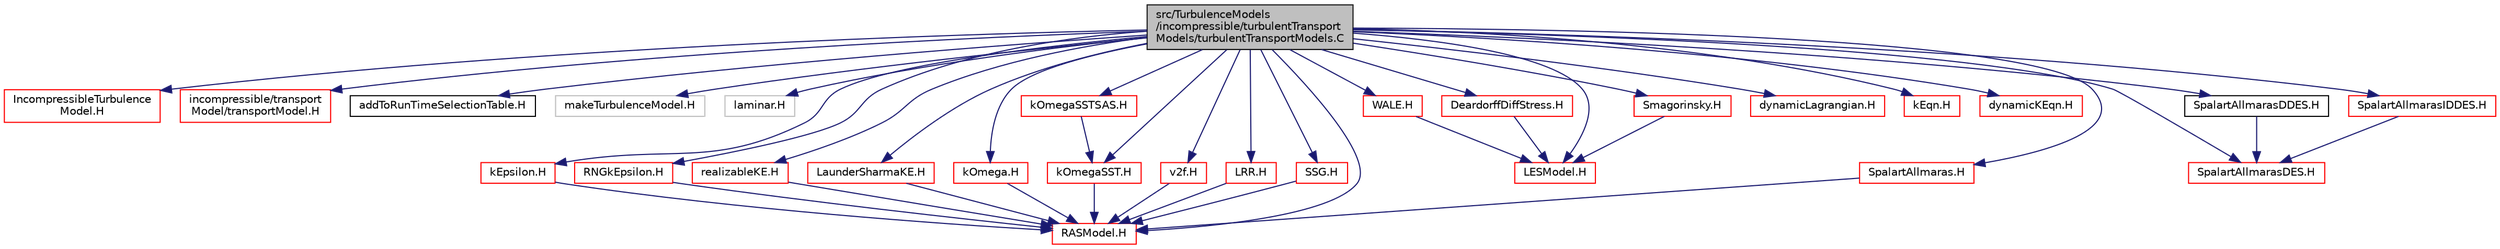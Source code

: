 digraph "src/TurbulenceModels/incompressible/turbulentTransportModels/turbulentTransportModels.C"
{
  bgcolor="transparent";
  edge [fontname="Helvetica",fontsize="10",labelfontname="Helvetica",labelfontsize="10"];
  node [fontname="Helvetica",fontsize="10",shape=record];
  Node1 [label="src/TurbulenceModels\l/incompressible/turbulentTransport\lModels/turbulentTransportModels.C",height=0.2,width=0.4,color="black", fillcolor="grey75", style="filled", fontcolor="black"];
  Node1 -> Node2 [color="midnightblue",fontsize="10",style="solid",fontname="Helvetica"];
  Node2 [label="IncompressibleTurbulence\lModel.H",height=0.2,width=0.4,color="red",URL="$a10761.html"];
  Node1 -> Node3 [color="midnightblue",fontsize="10",style="solid",fontname="Helvetica"];
  Node3 [label="incompressible/transport\lModel/transportModel.H",height=0.2,width=0.4,color="red",URL="$a10619.html"];
  Node1 -> Node4 [color="midnightblue",fontsize="10",style="solid",fontname="Helvetica"];
  Node4 [label="addToRunTimeSelectionTable.H",height=0.2,width=0.4,color="black",URL="$a08025.html",tooltip="Macros for easy insertion into run-time selection tables. "];
  Node1 -> Node5 [color="midnightblue",fontsize="10",style="solid",fontname="Helvetica"];
  Node5 [label="makeTurbulenceModel.H",height=0.2,width=0.4,color="grey75"];
  Node1 -> Node6 [color="midnightblue",fontsize="10",style="solid",fontname="Helvetica"];
  Node6 [label="laminar.H",height=0.2,width=0.4,color="grey75"];
  Node1 -> Node7 [color="midnightblue",fontsize="10",style="solid",fontname="Helvetica"];
  Node7 [label="RASModel.H",height=0.2,width=0.4,color="red",URL="$a10912.html"];
  Node1 -> Node8 [color="midnightblue",fontsize="10",style="solid",fontname="Helvetica"];
  Node8 [label="LESModel.H",height=0.2,width=0.4,color="red",URL="$a10870.html"];
  Node1 -> Node9 [color="midnightblue",fontsize="10",style="solid",fontname="Helvetica"];
  Node9 [label="SpalartAllmaras.H",height=0.2,width=0.4,color="red",URL="$a10919.html"];
  Node9 -> Node7 [color="midnightblue",fontsize="10",style="solid",fontname="Helvetica"];
  Node1 -> Node10 [color="midnightblue",fontsize="10",style="solid",fontname="Helvetica"];
  Node10 [label="kEpsilon.H",height=0.2,width=0.4,color="red",URL="$a10900.html"];
  Node10 -> Node7 [color="midnightblue",fontsize="10",style="solid",fontname="Helvetica"];
  Node1 -> Node11 [color="midnightblue",fontsize="10",style="solid",fontname="Helvetica"];
  Node11 [label="RNGkEpsilon.H",height=0.2,width=0.4,color="red",URL="$a10917.html"];
  Node11 -> Node7 [color="midnightblue",fontsize="10",style="solid",fontname="Helvetica"];
  Node1 -> Node12 [color="midnightblue",fontsize="10",style="solid",fontname="Helvetica"];
  Node12 [label="realizableKE.H",height=0.2,width=0.4,color="red",URL="$a10915.html"];
  Node12 -> Node7 [color="midnightblue",fontsize="10",style="solid",fontname="Helvetica"];
  Node1 -> Node13 [color="midnightblue",fontsize="10",style="solid",fontname="Helvetica"];
  Node13 [label="LaunderSharmaKE.H",height=0.2,width=0.4,color="red",URL="$a10908.html"];
  Node13 -> Node7 [color="midnightblue",fontsize="10",style="solid",fontname="Helvetica"];
  Node1 -> Node14 [color="midnightblue",fontsize="10",style="solid",fontname="Helvetica"];
  Node14 [label="kOmega.H",height=0.2,width=0.4,color="red",URL="$a10902.html"];
  Node14 -> Node7 [color="midnightblue",fontsize="10",style="solid",fontname="Helvetica"];
  Node1 -> Node15 [color="midnightblue",fontsize="10",style="solid",fontname="Helvetica"];
  Node15 [label="kOmegaSST.H",height=0.2,width=0.4,color="red",URL="$a10904.html"];
  Node15 -> Node7 [color="midnightblue",fontsize="10",style="solid",fontname="Helvetica"];
  Node1 -> Node16 [color="midnightblue",fontsize="10",style="solid",fontname="Helvetica"];
  Node16 [label="kOmegaSSTSAS.H",height=0.2,width=0.4,color="red",URL="$a10906.html"];
  Node16 -> Node15 [color="midnightblue",fontsize="10",style="solid",fontname="Helvetica"];
  Node1 -> Node17 [color="midnightblue",fontsize="10",style="solid",fontname="Helvetica"];
  Node17 [label="v2f.H",height=0.2,width=0.4,color="red",URL="$a10923.html"];
  Node17 -> Node7 [color="midnightblue",fontsize="10",style="solid",fontname="Helvetica"];
  Node1 -> Node18 [color="midnightblue",fontsize="10",style="solid",fontname="Helvetica"];
  Node18 [label="LRR.H",height=0.2,width=0.4,color="red",URL="$a10910.html"];
  Node18 -> Node7 [color="midnightblue",fontsize="10",style="solid",fontname="Helvetica"];
  Node1 -> Node19 [color="midnightblue",fontsize="10",style="solid",fontname="Helvetica"];
  Node19 [label="SSG.H",height=0.2,width=0.4,color="red",URL="$a10921.html"];
  Node19 -> Node7 [color="midnightblue",fontsize="10",style="solid",fontname="Helvetica"];
  Node1 -> Node20 [color="midnightblue",fontsize="10",style="solid",fontname="Helvetica"];
  Node20 [label="Smagorinsky.H",height=0.2,width=0.4,color="red",URL="$a10873.html"];
  Node20 -> Node8 [color="midnightblue",fontsize="10",style="solid",fontname="Helvetica"];
  Node1 -> Node21 [color="midnightblue",fontsize="10",style="solid",fontname="Helvetica"];
  Node21 [label="WALE.H",height=0.2,width=0.4,color="red",URL="$a10881.html"];
  Node21 -> Node8 [color="midnightblue",fontsize="10",style="solid",fontname="Helvetica"];
  Node1 -> Node22 [color="midnightblue",fontsize="10",style="solid",fontname="Helvetica"];
  Node22 [label="dynamicLagrangian.H",height=0.2,width=0.4,color="red",URL="$a10841.html"];
  Node1 -> Node23 [color="midnightblue",fontsize="10",style="solid",fontname="Helvetica"];
  Node23 [label="kEqn.H",height=0.2,width=0.4,color="red",URL="$a10843.html"];
  Node1 -> Node24 [color="midnightblue",fontsize="10",style="solid",fontname="Helvetica"];
  Node24 [label="dynamicKEqn.H",height=0.2,width=0.4,color="red",URL="$a10839.html"];
  Node1 -> Node25 [color="midnightblue",fontsize="10",style="solid",fontname="Helvetica"];
  Node25 [label="SpalartAllmarasDES.H",height=0.2,width=0.4,color="red",URL="$a10877.html"];
  Node1 -> Node26 [color="midnightblue",fontsize="10",style="solid",fontname="Helvetica"];
  Node26 [label="SpalartAllmarasDDES.H",height=0.2,width=0.4,color="black",URL="$a10875.html"];
  Node26 -> Node25 [color="midnightblue",fontsize="10",style="solid",fontname="Helvetica"];
  Node1 -> Node27 [color="midnightblue",fontsize="10",style="solid",fontname="Helvetica"];
  Node27 [label="SpalartAllmarasIDDES.H",height=0.2,width=0.4,color="red",URL="$a10879.html"];
  Node27 -> Node25 [color="midnightblue",fontsize="10",style="solid",fontname="Helvetica"];
  Node1 -> Node28 [color="midnightblue",fontsize="10",style="solid",fontname="Helvetica"];
  Node28 [label="DeardorffDiffStress.H",height=0.2,width=0.4,color="red",URL="$a10837.html"];
  Node28 -> Node8 [color="midnightblue",fontsize="10",style="solid",fontname="Helvetica"];
}
